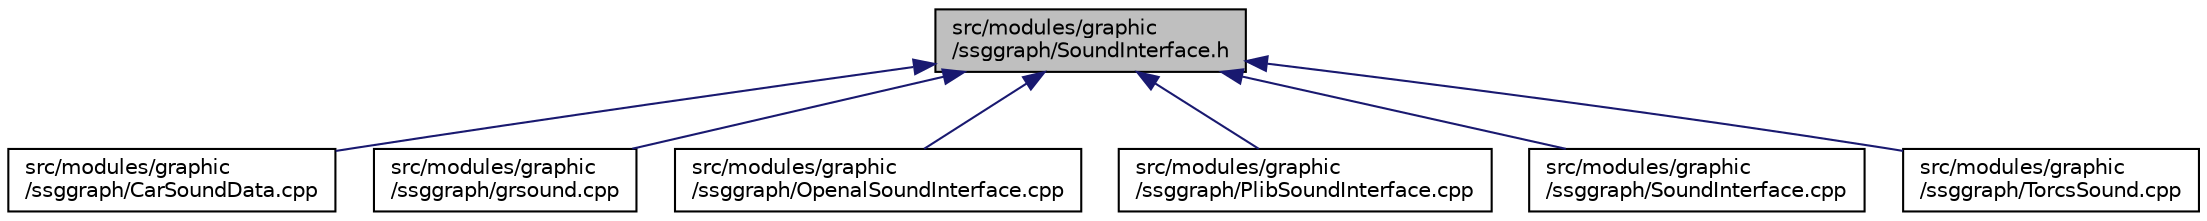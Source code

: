 digraph "src/modules/graphic/ssggraph/SoundInterface.h"
{
  edge [fontname="Helvetica",fontsize="10",labelfontname="Helvetica",labelfontsize="10"];
  node [fontname="Helvetica",fontsize="10",shape=record];
  Node1 [label="src/modules/graphic\l/ssggraph/SoundInterface.h",height=0.2,width=0.4,color="black", fillcolor="grey75", style="filled", fontcolor="black"];
  Node1 -> Node2 [dir="back",color="midnightblue",fontsize="10",style="solid",fontname="Helvetica"];
  Node2 [label="src/modules/graphic\l/ssggraph/CarSoundData.cpp",height=0.2,width=0.4,color="black", fillcolor="white", style="filled",URL="$_car_sound_data_8cpp.html"];
  Node1 -> Node3 [dir="back",color="midnightblue",fontsize="10",style="solid",fontname="Helvetica"];
  Node3 [label="src/modules/graphic\l/ssggraph/grsound.cpp",height=0.2,width=0.4,color="black", fillcolor="white", style="filled",URL="$grsound_8cpp.html"];
  Node1 -> Node4 [dir="back",color="midnightblue",fontsize="10",style="solid",fontname="Helvetica"];
  Node4 [label="src/modules/graphic\l/ssggraph/OpenalSoundInterface.cpp",height=0.2,width=0.4,color="black", fillcolor="white", style="filled",URL="$_openal_sound_interface_8cpp.html"];
  Node1 -> Node5 [dir="back",color="midnightblue",fontsize="10",style="solid",fontname="Helvetica"];
  Node5 [label="src/modules/graphic\l/ssggraph/PlibSoundInterface.cpp",height=0.2,width=0.4,color="black", fillcolor="white", style="filled",URL="$_plib_sound_interface_8cpp.html"];
  Node1 -> Node6 [dir="back",color="midnightblue",fontsize="10",style="solid",fontname="Helvetica"];
  Node6 [label="src/modules/graphic\l/ssggraph/SoundInterface.cpp",height=0.2,width=0.4,color="black", fillcolor="white", style="filled",URL="$_sound_interface_8cpp.html"];
  Node1 -> Node7 [dir="back",color="midnightblue",fontsize="10",style="solid",fontname="Helvetica"];
  Node7 [label="src/modules/graphic\l/ssggraph/TorcsSound.cpp",height=0.2,width=0.4,color="black", fillcolor="white", style="filled",URL="$_torcs_sound_8cpp.html"];
}
